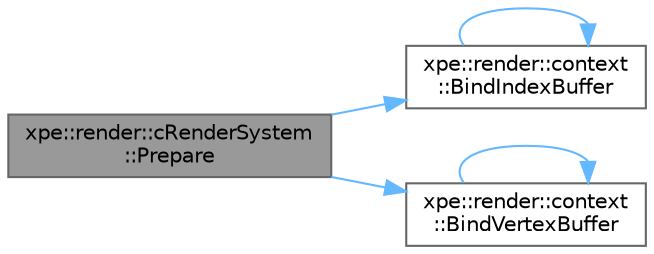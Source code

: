 digraph "xpe::render::cRenderSystem::Prepare"
{
 // LATEX_PDF_SIZE
  bgcolor="transparent";
  edge [fontname=Helvetica,fontsize=10,labelfontname=Helvetica,labelfontsize=10];
  node [fontname=Helvetica,fontsize=10,shape=box,height=0.2,width=0.4];
  rankdir="LR";
  Node1 [id="Node000001",label="xpe::render::cRenderSystem\l::Prepare",height=0.2,width=0.4,color="gray40", fillcolor="grey60", style="filled", fontcolor="black",tooltip=" "];
  Node1 -> Node2 [id="edge1_Node000001_Node000002",color="steelblue1",style="solid",tooltip=" "];
  Node2 [id="Node000002",label="xpe::render::context\l::BindIndexBuffer",height=0.2,width=0.4,color="grey40", fillcolor="white", style="filled",URL="$namespacexpe_1_1render_1_1context.html#a9cff9162e6ac9fa6d9d170c4ef5d8793",tooltip=" "];
  Node2 -> Node2 [id="edge2_Node000002_Node000002",color="steelblue1",style="solid",tooltip=" "];
  Node1 -> Node3 [id="edge3_Node000001_Node000003",color="steelblue1",style="solid",tooltip=" "];
  Node3 [id="Node000003",label="xpe::render::context\l::BindVertexBuffer",height=0.2,width=0.4,color="grey40", fillcolor="white", style="filled",URL="$namespacexpe_1_1render_1_1context.html#a05745fc445674257136a8f567a703b01",tooltip=" "];
  Node3 -> Node3 [id="edge4_Node000003_Node000003",color="steelblue1",style="solid",tooltip=" "];
}
